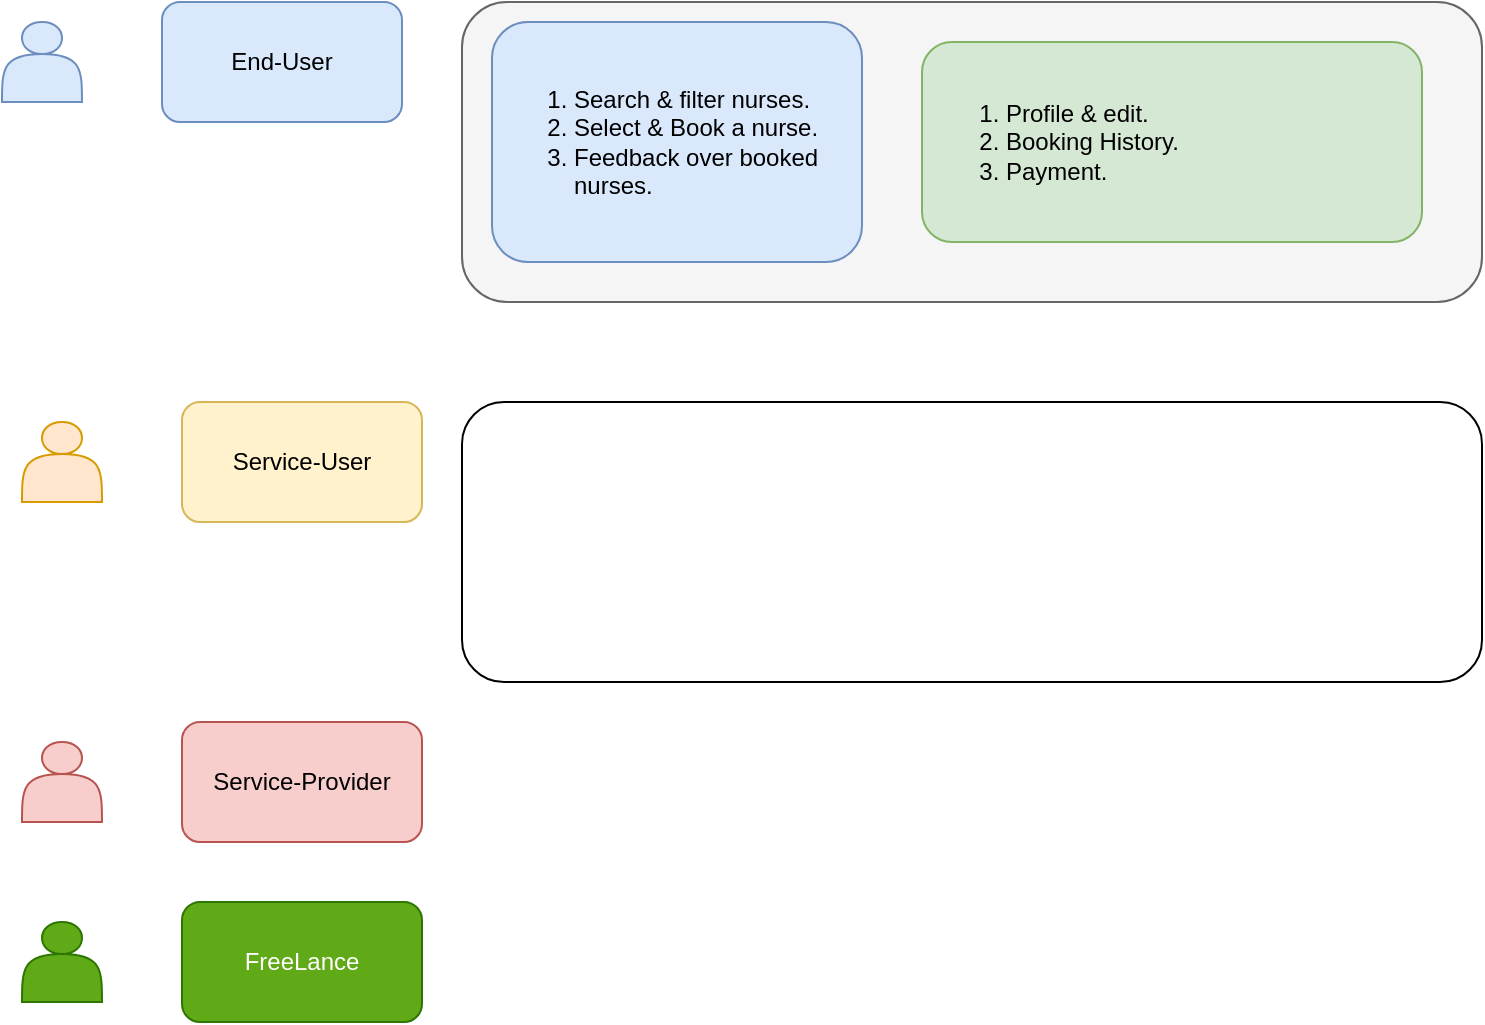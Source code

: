 <mxfile version="21.2.9" type="github">
  <diagram name="Page-1" id="xXF_qz4q6ZDb1wTxfpjC">
    <mxGraphModel dx="1194" dy="700" grid="1" gridSize="10" guides="1" tooltips="1" connect="1" arrows="1" fold="1" page="1" pageScale="1" pageWidth="850" pageHeight="1100" math="0" shadow="0">
      <root>
        <mxCell id="0" />
        <mxCell id="1" parent="0" />
        <mxCell id="q4CnHlP4UFCQ45shWsL7-1" value="" style="shape=actor;whiteSpace=wrap;html=1;fillColor=#dae8fc;strokeColor=#6c8ebf;" vertex="1" parent="1">
          <mxGeometry x="60" y="40" width="40" height="40" as="geometry" />
        </mxCell>
        <mxCell id="q4CnHlP4UFCQ45shWsL7-2" value="End-User" style="rounded=1;whiteSpace=wrap;html=1;fillColor=#dae8fc;strokeColor=#6c8ebf;" vertex="1" parent="1">
          <mxGeometry x="140" y="30" width="120" height="60" as="geometry" />
        </mxCell>
        <mxCell id="q4CnHlP4UFCQ45shWsL7-3" value="" style="shape=actor;whiteSpace=wrap;html=1;fillColor=#ffe6cc;strokeColor=#d79b00;" vertex="1" parent="1">
          <mxGeometry x="70" y="240" width="40" height="40" as="geometry" />
        </mxCell>
        <mxCell id="q4CnHlP4UFCQ45shWsL7-4" value="Service-User" style="rounded=1;whiteSpace=wrap;html=1;fillColor=#fff2cc;strokeColor=#d6b656;" vertex="1" parent="1">
          <mxGeometry x="150" y="230" width="120" height="60" as="geometry" />
        </mxCell>
        <mxCell id="q4CnHlP4UFCQ45shWsL7-5" value="" style="shape=actor;whiteSpace=wrap;html=1;fillColor=#f8cecc;strokeColor=#b85450;" vertex="1" parent="1">
          <mxGeometry x="70" y="400" width="40" height="40" as="geometry" />
        </mxCell>
        <mxCell id="q4CnHlP4UFCQ45shWsL7-6" value="Service-Provider" style="rounded=1;whiteSpace=wrap;html=1;fillColor=#f8cecc;strokeColor=#b85450;" vertex="1" parent="1">
          <mxGeometry x="150" y="390" width="120" height="60" as="geometry" />
        </mxCell>
        <mxCell id="q4CnHlP4UFCQ45shWsL7-7" value="" style="shape=actor;whiteSpace=wrap;html=1;fillColor=#60a917;strokeColor=#2D7600;fontColor=#ffffff;" vertex="1" parent="1">
          <mxGeometry x="70" y="490" width="40" height="40" as="geometry" />
        </mxCell>
        <mxCell id="q4CnHlP4UFCQ45shWsL7-8" value="FreeLance" style="rounded=1;whiteSpace=wrap;html=1;fillColor=#60a917;fontColor=#ffffff;strokeColor=#2D7600;" vertex="1" parent="1">
          <mxGeometry x="150" y="480" width="120" height="60" as="geometry" />
        </mxCell>
        <mxCell id="q4CnHlP4UFCQ45shWsL7-9" value="&lt;p style=&quot;line-height: 130%;&quot;&gt;&lt;/p&gt;&lt;br&gt;&lt;p&gt;&lt;/p&gt;" style="rounded=1;whiteSpace=wrap;html=1;align=left;fillColor=#f5f5f5;fontColor=#333333;strokeColor=#666666;" vertex="1" parent="1">
          <mxGeometry x="290" y="30" width="510" height="150" as="geometry" />
        </mxCell>
        <mxCell id="q4CnHlP4UFCQ45shWsL7-10" value="&lt;ol style=&quot;border-color: var(--border-color); text-align: left;&quot;&gt;&lt;li style=&quot;border-color: var(--border-color);&quot;&gt;Search &amp;amp; filter nurses.&lt;/li&gt;&lt;li style=&quot;border-color: var(--border-color);&quot;&gt;Select &amp;amp; Book a nurse.&lt;/li&gt;&lt;li style=&quot;border-color: var(--border-color);&quot;&gt;Feedback over booked nurses.&lt;/li&gt;&lt;/ol&gt;" style="rounded=1;whiteSpace=wrap;html=1;fillColor=#dae8fc;strokeColor=#6c8ebf;" vertex="1" parent="1">
          <mxGeometry x="305" y="40" width="185" height="120" as="geometry" />
        </mxCell>
        <mxCell id="q4CnHlP4UFCQ45shWsL7-11" value="&lt;ol&gt;&lt;li&gt;Profile &amp;amp; edit.&lt;/li&gt;&lt;li&gt;Booking History.&lt;/li&gt;&lt;li&gt;Payment.&lt;/li&gt;&lt;/ol&gt;" style="rounded=1;whiteSpace=wrap;html=1;align=left;fillColor=#d5e8d4;strokeColor=#82b366;" vertex="1" parent="1">
          <mxGeometry x="520" y="50" width="250" height="100" as="geometry" />
        </mxCell>
        <mxCell id="q4CnHlP4UFCQ45shWsL7-12" value="" style="rounded=1;whiteSpace=wrap;html=1;" vertex="1" parent="1">
          <mxGeometry x="290" y="230" width="510" height="140" as="geometry" />
        </mxCell>
      </root>
    </mxGraphModel>
  </diagram>
</mxfile>
